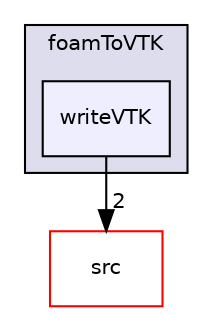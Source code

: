 digraph "applications/utilities/postProcessing/dataConversion/foamToVTK/foamToVTK/writeVTK" {
  bgcolor=transparent;
  compound=true
  node [ fontsize="10", fontname="Helvetica"];
  edge [ labelfontsize="10", labelfontname="Helvetica"];
  subgraph clusterdir_693ba0d9de58af90fe9d505556b56bd4 {
    graph [ bgcolor="#ddddee", pencolor="black", label="foamToVTK" fontname="Helvetica", fontsize="10", URL="dir_693ba0d9de58af90fe9d505556b56bd4.html"]
  dir_9c96215db306c40584d93ef007a19d99 [shape=box, label="writeVTK", style="filled", fillcolor="#eeeeff", pencolor="black", URL="dir_9c96215db306c40584d93ef007a19d99.html"];
  }
  dir_68267d1309a1af8e8297ef4c3efbcdba [shape=box label="src" color="red" URL="dir_68267d1309a1af8e8297ef4c3efbcdba.html"];
  dir_9c96215db306c40584d93ef007a19d99->dir_68267d1309a1af8e8297ef4c3efbcdba [headlabel="2", labeldistance=1.5 headhref="dir_000628_000736.html"];
}
